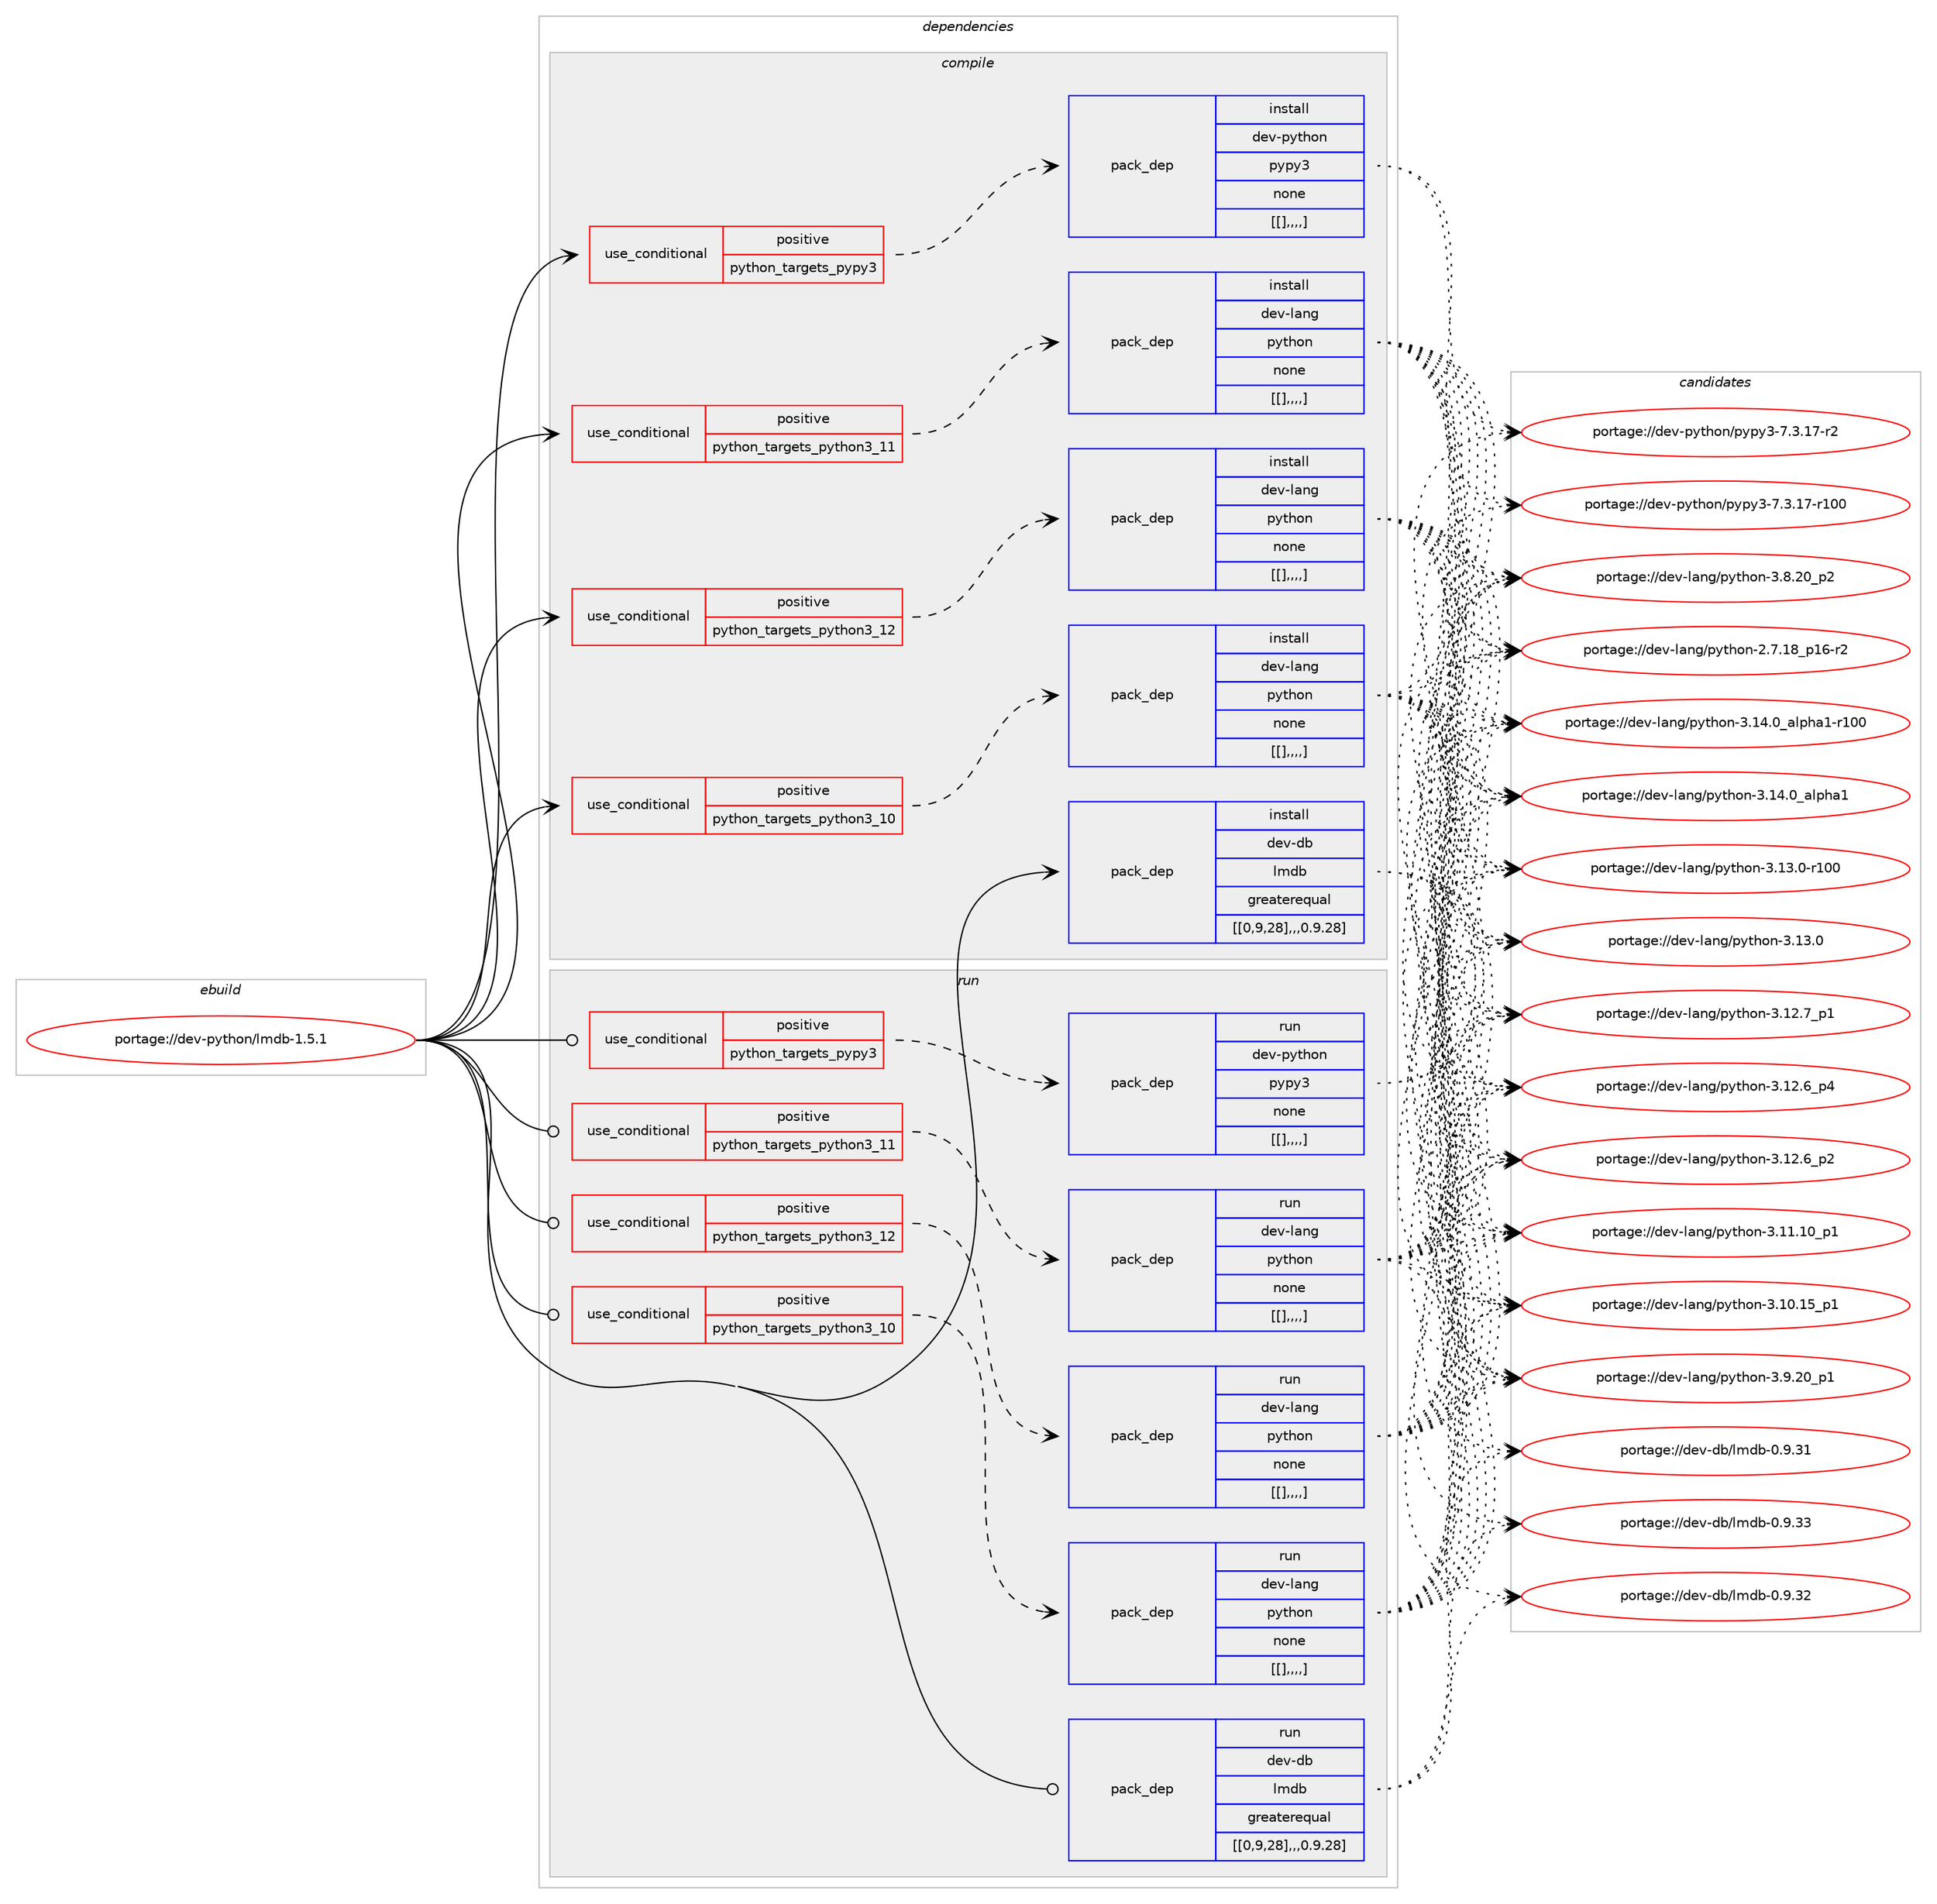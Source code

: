 digraph prolog {

# *************
# Graph options
# *************

newrank=true;
concentrate=true;
compound=true;
graph [rankdir=LR,fontname=Helvetica,fontsize=10,ranksep=1.5];#, ranksep=2.5, nodesep=0.2];
edge  [arrowhead=vee];
node  [fontname=Helvetica,fontsize=10];

# **********
# The ebuild
# **********

subgraph cluster_leftcol {
color=gray;
label=<<i>ebuild</i>>;
id [label="portage://dev-python/lmdb-1.5.1", color=red, width=4, href="../dev-python/lmdb-1.5.1.svg"];
}

# ****************
# The dependencies
# ****************

subgraph cluster_midcol {
color=gray;
label=<<i>dependencies</i>>;
subgraph cluster_compile {
fillcolor="#eeeeee";
style=filled;
label=<<i>compile</i>>;
subgraph cond36670 {
dependency155990 [label=<<TABLE BORDER="0" CELLBORDER="1" CELLSPACING="0" CELLPADDING="4"><TR><TD ROWSPAN="3" CELLPADDING="10">use_conditional</TD></TR><TR><TD>positive</TD></TR><TR><TD>python_targets_pypy3</TD></TR></TABLE>>, shape=none, color=red];
subgraph pack118001 {
dependency156012 [label=<<TABLE BORDER="0" CELLBORDER="1" CELLSPACING="0" CELLPADDING="4" WIDTH="220"><TR><TD ROWSPAN="6" CELLPADDING="30">pack_dep</TD></TR><TR><TD WIDTH="110">install</TD></TR><TR><TD>dev-python</TD></TR><TR><TD>pypy3</TD></TR><TR><TD>none</TD></TR><TR><TD>[[],,,,]</TD></TR></TABLE>>, shape=none, color=blue];
}
dependency155990:e -> dependency156012:w [weight=20,style="dashed",arrowhead="vee"];
}
id:e -> dependency155990:w [weight=20,style="solid",arrowhead="vee"];
subgraph cond36715 {
dependency156090 [label=<<TABLE BORDER="0" CELLBORDER="1" CELLSPACING="0" CELLPADDING="4"><TR><TD ROWSPAN="3" CELLPADDING="10">use_conditional</TD></TR><TR><TD>positive</TD></TR><TR><TD>python_targets_python3_10</TD></TR></TABLE>>, shape=none, color=red];
subgraph pack118055 {
dependency156093 [label=<<TABLE BORDER="0" CELLBORDER="1" CELLSPACING="0" CELLPADDING="4" WIDTH="220"><TR><TD ROWSPAN="6" CELLPADDING="30">pack_dep</TD></TR><TR><TD WIDTH="110">install</TD></TR><TR><TD>dev-lang</TD></TR><TR><TD>python</TD></TR><TR><TD>none</TD></TR><TR><TD>[[],,,,]</TD></TR></TABLE>>, shape=none, color=blue];
}
dependency156090:e -> dependency156093:w [weight=20,style="dashed",arrowhead="vee"];
}
id:e -> dependency156090:w [weight=20,style="solid",arrowhead="vee"];
subgraph cond36728 {
dependency156126 [label=<<TABLE BORDER="0" CELLBORDER="1" CELLSPACING="0" CELLPADDING="4"><TR><TD ROWSPAN="3" CELLPADDING="10">use_conditional</TD></TR><TR><TD>positive</TD></TR><TR><TD>python_targets_python3_11</TD></TR></TABLE>>, shape=none, color=red];
subgraph pack118073 {
dependency156130 [label=<<TABLE BORDER="0" CELLBORDER="1" CELLSPACING="0" CELLPADDING="4" WIDTH="220"><TR><TD ROWSPAN="6" CELLPADDING="30">pack_dep</TD></TR><TR><TD WIDTH="110">install</TD></TR><TR><TD>dev-lang</TD></TR><TR><TD>python</TD></TR><TR><TD>none</TD></TR><TR><TD>[[],,,,]</TD></TR></TABLE>>, shape=none, color=blue];
}
dependency156126:e -> dependency156130:w [weight=20,style="dashed",arrowhead="vee"];
}
id:e -> dependency156126:w [weight=20,style="solid",arrowhead="vee"];
subgraph cond36744 {
dependency156141 [label=<<TABLE BORDER="0" CELLBORDER="1" CELLSPACING="0" CELLPADDING="4"><TR><TD ROWSPAN="3" CELLPADDING="10">use_conditional</TD></TR><TR><TD>positive</TD></TR><TR><TD>python_targets_python3_12</TD></TR></TABLE>>, shape=none, color=red];
subgraph pack118088 {
dependency156164 [label=<<TABLE BORDER="0" CELLBORDER="1" CELLSPACING="0" CELLPADDING="4" WIDTH="220"><TR><TD ROWSPAN="6" CELLPADDING="30">pack_dep</TD></TR><TR><TD WIDTH="110">install</TD></TR><TR><TD>dev-lang</TD></TR><TR><TD>python</TD></TR><TR><TD>none</TD></TR><TR><TD>[[],,,,]</TD></TR></TABLE>>, shape=none, color=blue];
}
dependency156141:e -> dependency156164:w [weight=20,style="dashed",arrowhead="vee"];
}
id:e -> dependency156141:w [weight=20,style="solid",arrowhead="vee"];
subgraph pack118092 {
dependency156186 [label=<<TABLE BORDER="0" CELLBORDER="1" CELLSPACING="0" CELLPADDING="4" WIDTH="220"><TR><TD ROWSPAN="6" CELLPADDING="30">pack_dep</TD></TR><TR><TD WIDTH="110">install</TD></TR><TR><TD>dev-db</TD></TR><TR><TD>lmdb</TD></TR><TR><TD>greaterequal</TD></TR><TR><TD>[[0,9,28],,,0.9.28]</TD></TR></TABLE>>, shape=none, color=blue];
}
id:e -> dependency156186:w [weight=20,style="solid",arrowhead="vee"];
}
subgraph cluster_compileandrun {
fillcolor="#eeeeee";
style=filled;
label=<<i>compile and run</i>>;
}
subgraph cluster_run {
fillcolor="#eeeeee";
style=filled;
label=<<i>run</i>>;
subgraph cond36780 {
dependency156237 [label=<<TABLE BORDER="0" CELLBORDER="1" CELLSPACING="0" CELLPADDING="4"><TR><TD ROWSPAN="3" CELLPADDING="10">use_conditional</TD></TR><TR><TD>positive</TD></TR><TR><TD>python_targets_pypy3</TD></TR></TABLE>>, shape=none, color=red];
subgraph pack118141 {
dependency156248 [label=<<TABLE BORDER="0" CELLBORDER="1" CELLSPACING="0" CELLPADDING="4" WIDTH="220"><TR><TD ROWSPAN="6" CELLPADDING="30">pack_dep</TD></TR><TR><TD WIDTH="110">run</TD></TR><TR><TD>dev-python</TD></TR><TR><TD>pypy3</TD></TR><TR><TD>none</TD></TR><TR><TD>[[],,,,]</TD></TR></TABLE>>, shape=none, color=blue];
}
dependency156237:e -> dependency156248:w [weight=20,style="dashed",arrowhead="vee"];
}
id:e -> dependency156237:w [weight=20,style="solid",arrowhead="odot"];
subgraph cond36796 {
dependency156263 [label=<<TABLE BORDER="0" CELLBORDER="1" CELLSPACING="0" CELLPADDING="4"><TR><TD ROWSPAN="3" CELLPADDING="10">use_conditional</TD></TR><TR><TD>positive</TD></TR><TR><TD>python_targets_python3_10</TD></TR></TABLE>>, shape=none, color=red];
subgraph pack118152 {
dependency156276 [label=<<TABLE BORDER="0" CELLBORDER="1" CELLSPACING="0" CELLPADDING="4" WIDTH="220"><TR><TD ROWSPAN="6" CELLPADDING="30">pack_dep</TD></TR><TR><TD WIDTH="110">run</TD></TR><TR><TD>dev-lang</TD></TR><TR><TD>python</TD></TR><TR><TD>none</TD></TR><TR><TD>[[],,,,]</TD></TR></TABLE>>, shape=none, color=blue];
}
dependency156263:e -> dependency156276:w [weight=20,style="dashed",arrowhead="vee"];
}
id:e -> dependency156263:w [weight=20,style="solid",arrowhead="odot"];
subgraph cond36802 {
dependency156279 [label=<<TABLE BORDER="0" CELLBORDER="1" CELLSPACING="0" CELLPADDING="4"><TR><TD ROWSPAN="3" CELLPADDING="10">use_conditional</TD></TR><TR><TD>positive</TD></TR><TR><TD>python_targets_python3_11</TD></TR></TABLE>>, shape=none, color=red];
subgraph pack118162 {
dependency156281 [label=<<TABLE BORDER="0" CELLBORDER="1" CELLSPACING="0" CELLPADDING="4" WIDTH="220"><TR><TD ROWSPAN="6" CELLPADDING="30">pack_dep</TD></TR><TR><TD WIDTH="110">run</TD></TR><TR><TD>dev-lang</TD></TR><TR><TD>python</TD></TR><TR><TD>none</TD></TR><TR><TD>[[],,,,]</TD></TR></TABLE>>, shape=none, color=blue];
}
dependency156279:e -> dependency156281:w [weight=20,style="dashed",arrowhead="vee"];
}
id:e -> dependency156279:w [weight=20,style="solid",arrowhead="odot"];
subgraph cond36812 {
dependency156324 [label=<<TABLE BORDER="0" CELLBORDER="1" CELLSPACING="0" CELLPADDING="4"><TR><TD ROWSPAN="3" CELLPADDING="10">use_conditional</TD></TR><TR><TD>positive</TD></TR><TR><TD>python_targets_python3_12</TD></TR></TABLE>>, shape=none, color=red];
subgraph pack118195 {
dependency156371 [label=<<TABLE BORDER="0" CELLBORDER="1" CELLSPACING="0" CELLPADDING="4" WIDTH="220"><TR><TD ROWSPAN="6" CELLPADDING="30">pack_dep</TD></TR><TR><TD WIDTH="110">run</TD></TR><TR><TD>dev-lang</TD></TR><TR><TD>python</TD></TR><TR><TD>none</TD></TR><TR><TD>[[],,,,]</TD></TR></TABLE>>, shape=none, color=blue];
}
dependency156324:e -> dependency156371:w [weight=20,style="dashed",arrowhead="vee"];
}
id:e -> dependency156324:w [weight=20,style="solid",arrowhead="odot"];
subgraph pack118220 {
dependency156388 [label=<<TABLE BORDER="0" CELLBORDER="1" CELLSPACING="0" CELLPADDING="4" WIDTH="220"><TR><TD ROWSPAN="6" CELLPADDING="30">pack_dep</TD></TR><TR><TD WIDTH="110">run</TD></TR><TR><TD>dev-db</TD></TR><TR><TD>lmdb</TD></TR><TR><TD>greaterequal</TD></TR><TR><TD>[[0,9,28],,,0.9.28]</TD></TR></TABLE>>, shape=none, color=blue];
}
id:e -> dependency156388:w [weight=20,style="solid",arrowhead="odot"];
}
}

# **************
# The candidates
# **************

subgraph cluster_choices {
rank=same;
color=gray;
label=<<i>candidates</i>>;

subgraph choice118067 {
color=black;
nodesep=1;
choice100101118451121211161041111104711212111212151455546514649554511450 [label="portage://dev-python/pypy3-7.3.17-r2", color=red, width=4,href="../dev-python/pypy3-7.3.17-r2.svg"];
choice1001011184511212111610411111047112121112121514555465146495545114494848 [label="portage://dev-python/pypy3-7.3.17-r100", color=red, width=4,href="../dev-python/pypy3-7.3.17-r100.svg"];
dependency156012:e -> choice100101118451121211161041111104711212111212151455546514649554511450:w [style=dotted,weight="100"];
dependency156012:e -> choice1001011184511212111610411111047112121112121514555465146495545114494848:w [style=dotted,weight="100"];
}
subgraph choice118125 {
color=black;
nodesep=1;
choice100101118451089711010347112121116104111110455146495246489597108112104974945114494848 [label="portage://dev-lang/python-3.14.0_alpha1-r100", color=red, width=4,href="../dev-lang/python-3.14.0_alpha1-r100.svg"];
choice1001011184510897110103471121211161041111104551464952464895971081121049749 [label="portage://dev-lang/python-3.14.0_alpha1", color=red, width=4,href="../dev-lang/python-3.14.0_alpha1.svg"];
choice1001011184510897110103471121211161041111104551464951464845114494848 [label="portage://dev-lang/python-3.13.0-r100", color=red, width=4,href="../dev-lang/python-3.13.0-r100.svg"];
choice10010111845108971101034711212111610411111045514649514648 [label="portage://dev-lang/python-3.13.0", color=red, width=4,href="../dev-lang/python-3.13.0.svg"];
choice100101118451089711010347112121116104111110455146495046559511249 [label="portage://dev-lang/python-3.12.7_p1", color=red, width=4,href="../dev-lang/python-3.12.7_p1.svg"];
choice100101118451089711010347112121116104111110455146495046549511252 [label="portage://dev-lang/python-3.12.6_p4", color=red, width=4,href="../dev-lang/python-3.12.6_p4.svg"];
choice100101118451089711010347112121116104111110455146495046549511250 [label="portage://dev-lang/python-3.12.6_p2", color=red, width=4,href="../dev-lang/python-3.12.6_p2.svg"];
choice10010111845108971101034711212111610411111045514649494649489511249 [label="portage://dev-lang/python-3.11.10_p1", color=red, width=4,href="../dev-lang/python-3.11.10_p1.svg"];
choice10010111845108971101034711212111610411111045514649484649539511249 [label="portage://dev-lang/python-3.10.15_p1", color=red, width=4,href="../dev-lang/python-3.10.15_p1.svg"];
choice100101118451089711010347112121116104111110455146574650489511249 [label="portage://dev-lang/python-3.9.20_p1", color=red, width=4,href="../dev-lang/python-3.9.20_p1.svg"];
choice100101118451089711010347112121116104111110455146564650489511250 [label="portage://dev-lang/python-3.8.20_p2", color=red, width=4,href="../dev-lang/python-3.8.20_p2.svg"];
choice100101118451089711010347112121116104111110455046554649569511249544511450 [label="portage://dev-lang/python-2.7.18_p16-r2", color=red, width=4,href="../dev-lang/python-2.7.18_p16-r2.svg"];
dependency156093:e -> choice100101118451089711010347112121116104111110455146495246489597108112104974945114494848:w [style=dotted,weight="100"];
dependency156093:e -> choice1001011184510897110103471121211161041111104551464952464895971081121049749:w [style=dotted,weight="100"];
dependency156093:e -> choice1001011184510897110103471121211161041111104551464951464845114494848:w [style=dotted,weight="100"];
dependency156093:e -> choice10010111845108971101034711212111610411111045514649514648:w [style=dotted,weight="100"];
dependency156093:e -> choice100101118451089711010347112121116104111110455146495046559511249:w [style=dotted,weight="100"];
dependency156093:e -> choice100101118451089711010347112121116104111110455146495046549511252:w [style=dotted,weight="100"];
dependency156093:e -> choice100101118451089711010347112121116104111110455146495046549511250:w [style=dotted,weight="100"];
dependency156093:e -> choice10010111845108971101034711212111610411111045514649494649489511249:w [style=dotted,weight="100"];
dependency156093:e -> choice10010111845108971101034711212111610411111045514649484649539511249:w [style=dotted,weight="100"];
dependency156093:e -> choice100101118451089711010347112121116104111110455146574650489511249:w [style=dotted,weight="100"];
dependency156093:e -> choice100101118451089711010347112121116104111110455146564650489511250:w [style=dotted,weight="100"];
dependency156093:e -> choice100101118451089711010347112121116104111110455046554649569511249544511450:w [style=dotted,weight="100"];
}
subgraph choice118163 {
color=black;
nodesep=1;
choice100101118451089711010347112121116104111110455146495246489597108112104974945114494848 [label="portage://dev-lang/python-3.14.0_alpha1-r100", color=red, width=4,href="../dev-lang/python-3.14.0_alpha1-r100.svg"];
choice1001011184510897110103471121211161041111104551464952464895971081121049749 [label="portage://dev-lang/python-3.14.0_alpha1", color=red, width=4,href="../dev-lang/python-3.14.0_alpha1.svg"];
choice1001011184510897110103471121211161041111104551464951464845114494848 [label="portage://dev-lang/python-3.13.0-r100", color=red, width=4,href="../dev-lang/python-3.13.0-r100.svg"];
choice10010111845108971101034711212111610411111045514649514648 [label="portage://dev-lang/python-3.13.0", color=red, width=4,href="../dev-lang/python-3.13.0.svg"];
choice100101118451089711010347112121116104111110455146495046559511249 [label="portage://dev-lang/python-3.12.7_p1", color=red, width=4,href="../dev-lang/python-3.12.7_p1.svg"];
choice100101118451089711010347112121116104111110455146495046549511252 [label="portage://dev-lang/python-3.12.6_p4", color=red, width=4,href="../dev-lang/python-3.12.6_p4.svg"];
choice100101118451089711010347112121116104111110455146495046549511250 [label="portage://dev-lang/python-3.12.6_p2", color=red, width=4,href="../dev-lang/python-3.12.6_p2.svg"];
choice10010111845108971101034711212111610411111045514649494649489511249 [label="portage://dev-lang/python-3.11.10_p1", color=red, width=4,href="../dev-lang/python-3.11.10_p1.svg"];
choice10010111845108971101034711212111610411111045514649484649539511249 [label="portage://dev-lang/python-3.10.15_p1", color=red, width=4,href="../dev-lang/python-3.10.15_p1.svg"];
choice100101118451089711010347112121116104111110455146574650489511249 [label="portage://dev-lang/python-3.9.20_p1", color=red, width=4,href="../dev-lang/python-3.9.20_p1.svg"];
choice100101118451089711010347112121116104111110455146564650489511250 [label="portage://dev-lang/python-3.8.20_p2", color=red, width=4,href="../dev-lang/python-3.8.20_p2.svg"];
choice100101118451089711010347112121116104111110455046554649569511249544511450 [label="portage://dev-lang/python-2.7.18_p16-r2", color=red, width=4,href="../dev-lang/python-2.7.18_p16-r2.svg"];
dependency156130:e -> choice100101118451089711010347112121116104111110455146495246489597108112104974945114494848:w [style=dotted,weight="100"];
dependency156130:e -> choice1001011184510897110103471121211161041111104551464952464895971081121049749:w [style=dotted,weight="100"];
dependency156130:e -> choice1001011184510897110103471121211161041111104551464951464845114494848:w [style=dotted,weight="100"];
dependency156130:e -> choice10010111845108971101034711212111610411111045514649514648:w [style=dotted,weight="100"];
dependency156130:e -> choice100101118451089711010347112121116104111110455146495046559511249:w [style=dotted,weight="100"];
dependency156130:e -> choice100101118451089711010347112121116104111110455146495046549511252:w [style=dotted,weight="100"];
dependency156130:e -> choice100101118451089711010347112121116104111110455146495046549511250:w [style=dotted,weight="100"];
dependency156130:e -> choice10010111845108971101034711212111610411111045514649494649489511249:w [style=dotted,weight="100"];
dependency156130:e -> choice10010111845108971101034711212111610411111045514649484649539511249:w [style=dotted,weight="100"];
dependency156130:e -> choice100101118451089711010347112121116104111110455146574650489511249:w [style=dotted,weight="100"];
dependency156130:e -> choice100101118451089711010347112121116104111110455146564650489511250:w [style=dotted,weight="100"];
dependency156130:e -> choice100101118451089711010347112121116104111110455046554649569511249544511450:w [style=dotted,weight="100"];
}
subgraph choice118171 {
color=black;
nodesep=1;
choice100101118451089711010347112121116104111110455146495246489597108112104974945114494848 [label="portage://dev-lang/python-3.14.0_alpha1-r100", color=red, width=4,href="../dev-lang/python-3.14.0_alpha1-r100.svg"];
choice1001011184510897110103471121211161041111104551464952464895971081121049749 [label="portage://dev-lang/python-3.14.0_alpha1", color=red, width=4,href="../dev-lang/python-3.14.0_alpha1.svg"];
choice1001011184510897110103471121211161041111104551464951464845114494848 [label="portage://dev-lang/python-3.13.0-r100", color=red, width=4,href="../dev-lang/python-3.13.0-r100.svg"];
choice10010111845108971101034711212111610411111045514649514648 [label="portage://dev-lang/python-3.13.0", color=red, width=4,href="../dev-lang/python-3.13.0.svg"];
choice100101118451089711010347112121116104111110455146495046559511249 [label="portage://dev-lang/python-3.12.7_p1", color=red, width=4,href="../dev-lang/python-3.12.7_p1.svg"];
choice100101118451089711010347112121116104111110455146495046549511252 [label="portage://dev-lang/python-3.12.6_p4", color=red, width=4,href="../dev-lang/python-3.12.6_p4.svg"];
choice100101118451089711010347112121116104111110455146495046549511250 [label="portage://dev-lang/python-3.12.6_p2", color=red, width=4,href="../dev-lang/python-3.12.6_p2.svg"];
choice10010111845108971101034711212111610411111045514649494649489511249 [label="portage://dev-lang/python-3.11.10_p1", color=red, width=4,href="../dev-lang/python-3.11.10_p1.svg"];
choice10010111845108971101034711212111610411111045514649484649539511249 [label="portage://dev-lang/python-3.10.15_p1", color=red, width=4,href="../dev-lang/python-3.10.15_p1.svg"];
choice100101118451089711010347112121116104111110455146574650489511249 [label="portage://dev-lang/python-3.9.20_p1", color=red, width=4,href="../dev-lang/python-3.9.20_p1.svg"];
choice100101118451089711010347112121116104111110455146564650489511250 [label="portage://dev-lang/python-3.8.20_p2", color=red, width=4,href="../dev-lang/python-3.8.20_p2.svg"];
choice100101118451089711010347112121116104111110455046554649569511249544511450 [label="portage://dev-lang/python-2.7.18_p16-r2", color=red, width=4,href="../dev-lang/python-2.7.18_p16-r2.svg"];
dependency156164:e -> choice100101118451089711010347112121116104111110455146495246489597108112104974945114494848:w [style=dotted,weight="100"];
dependency156164:e -> choice1001011184510897110103471121211161041111104551464952464895971081121049749:w [style=dotted,weight="100"];
dependency156164:e -> choice1001011184510897110103471121211161041111104551464951464845114494848:w [style=dotted,weight="100"];
dependency156164:e -> choice10010111845108971101034711212111610411111045514649514648:w [style=dotted,weight="100"];
dependency156164:e -> choice100101118451089711010347112121116104111110455146495046559511249:w [style=dotted,weight="100"];
dependency156164:e -> choice100101118451089711010347112121116104111110455146495046549511252:w [style=dotted,weight="100"];
dependency156164:e -> choice100101118451089711010347112121116104111110455146495046549511250:w [style=dotted,weight="100"];
dependency156164:e -> choice10010111845108971101034711212111610411111045514649494649489511249:w [style=dotted,weight="100"];
dependency156164:e -> choice10010111845108971101034711212111610411111045514649484649539511249:w [style=dotted,weight="100"];
dependency156164:e -> choice100101118451089711010347112121116104111110455146574650489511249:w [style=dotted,weight="100"];
dependency156164:e -> choice100101118451089711010347112121116104111110455146564650489511250:w [style=dotted,weight="100"];
dependency156164:e -> choice100101118451089711010347112121116104111110455046554649569511249544511450:w [style=dotted,weight="100"];
}
subgraph choice118187 {
color=black;
nodesep=1;
choice1001011184510098471081091009845484657465151 [label="portage://dev-db/lmdb-0.9.33", color=red, width=4,href="../dev-db/lmdb-0.9.33.svg"];
choice1001011184510098471081091009845484657465150 [label="portage://dev-db/lmdb-0.9.32", color=red, width=4,href="../dev-db/lmdb-0.9.32.svg"];
choice1001011184510098471081091009845484657465149 [label="portage://dev-db/lmdb-0.9.31", color=red, width=4,href="../dev-db/lmdb-0.9.31.svg"];
dependency156186:e -> choice1001011184510098471081091009845484657465151:w [style=dotted,weight="100"];
dependency156186:e -> choice1001011184510098471081091009845484657465150:w [style=dotted,weight="100"];
dependency156186:e -> choice1001011184510098471081091009845484657465149:w [style=dotted,weight="100"];
}
subgraph choice118198 {
color=black;
nodesep=1;
choice100101118451121211161041111104711212111212151455546514649554511450 [label="portage://dev-python/pypy3-7.3.17-r2", color=red, width=4,href="../dev-python/pypy3-7.3.17-r2.svg"];
choice1001011184511212111610411111047112121112121514555465146495545114494848 [label="portage://dev-python/pypy3-7.3.17-r100", color=red, width=4,href="../dev-python/pypy3-7.3.17-r100.svg"];
dependency156248:e -> choice100101118451121211161041111104711212111212151455546514649554511450:w [style=dotted,weight="100"];
dependency156248:e -> choice1001011184511212111610411111047112121112121514555465146495545114494848:w [style=dotted,weight="100"];
}
subgraph choice118203 {
color=black;
nodesep=1;
choice100101118451089711010347112121116104111110455146495246489597108112104974945114494848 [label="portage://dev-lang/python-3.14.0_alpha1-r100", color=red, width=4,href="../dev-lang/python-3.14.0_alpha1-r100.svg"];
choice1001011184510897110103471121211161041111104551464952464895971081121049749 [label="portage://dev-lang/python-3.14.0_alpha1", color=red, width=4,href="../dev-lang/python-3.14.0_alpha1.svg"];
choice1001011184510897110103471121211161041111104551464951464845114494848 [label="portage://dev-lang/python-3.13.0-r100", color=red, width=4,href="../dev-lang/python-3.13.0-r100.svg"];
choice10010111845108971101034711212111610411111045514649514648 [label="portage://dev-lang/python-3.13.0", color=red, width=4,href="../dev-lang/python-3.13.0.svg"];
choice100101118451089711010347112121116104111110455146495046559511249 [label="portage://dev-lang/python-3.12.7_p1", color=red, width=4,href="../dev-lang/python-3.12.7_p1.svg"];
choice100101118451089711010347112121116104111110455146495046549511252 [label="portage://dev-lang/python-3.12.6_p4", color=red, width=4,href="../dev-lang/python-3.12.6_p4.svg"];
choice100101118451089711010347112121116104111110455146495046549511250 [label="portage://dev-lang/python-3.12.6_p2", color=red, width=4,href="../dev-lang/python-3.12.6_p2.svg"];
choice10010111845108971101034711212111610411111045514649494649489511249 [label="portage://dev-lang/python-3.11.10_p1", color=red, width=4,href="../dev-lang/python-3.11.10_p1.svg"];
choice10010111845108971101034711212111610411111045514649484649539511249 [label="portage://dev-lang/python-3.10.15_p1", color=red, width=4,href="../dev-lang/python-3.10.15_p1.svg"];
choice100101118451089711010347112121116104111110455146574650489511249 [label="portage://dev-lang/python-3.9.20_p1", color=red, width=4,href="../dev-lang/python-3.9.20_p1.svg"];
choice100101118451089711010347112121116104111110455146564650489511250 [label="portage://dev-lang/python-3.8.20_p2", color=red, width=4,href="../dev-lang/python-3.8.20_p2.svg"];
choice100101118451089711010347112121116104111110455046554649569511249544511450 [label="portage://dev-lang/python-2.7.18_p16-r2", color=red, width=4,href="../dev-lang/python-2.7.18_p16-r2.svg"];
dependency156276:e -> choice100101118451089711010347112121116104111110455146495246489597108112104974945114494848:w [style=dotted,weight="100"];
dependency156276:e -> choice1001011184510897110103471121211161041111104551464952464895971081121049749:w [style=dotted,weight="100"];
dependency156276:e -> choice1001011184510897110103471121211161041111104551464951464845114494848:w [style=dotted,weight="100"];
dependency156276:e -> choice10010111845108971101034711212111610411111045514649514648:w [style=dotted,weight="100"];
dependency156276:e -> choice100101118451089711010347112121116104111110455146495046559511249:w [style=dotted,weight="100"];
dependency156276:e -> choice100101118451089711010347112121116104111110455146495046549511252:w [style=dotted,weight="100"];
dependency156276:e -> choice100101118451089711010347112121116104111110455146495046549511250:w [style=dotted,weight="100"];
dependency156276:e -> choice10010111845108971101034711212111610411111045514649494649489511249:w [style=dotted,weight="100"];
dependency156276:e -> choice10010111845108971101034711212111610411111045514649484649539511249:w [style=dotted,weight="100"];
dependency156276:e -> choice100101118451089711010347112121116104111110455146574650489511249:w [style=dotted,weight="100"];
dependency156276:e -> choice100101118451089711010347112121116104111110455146564650489511250:w [style=dotted,weight="100"];
dependency156276:e -> choice100101118451089711010347112121116104111110455046554649569511249544511450:w [style=dotted,weight="100"];
}
subgraph choice118225 {
color=black;
nodesep=1;
choice100101118451089711010347112121116104111110455146495246489597108112104974945114494848 [label="portage://dev-lang/python-3.14.0_alpha1-r100", color=red, width=4,href="../dev-lang/python-3.14.0_alpha1-r100.svg"];
choice1001011184510897110103471121211161041111104551464952464895971081121049749 [label="portage://dev-lang/python-3.14.0_alpha1", color=red, width=4,href="../dev-lang/python-3.14.0_alpha1.svg"];
choice1001011184510897110103471121211161041111104551464951464845114494848 [label="portage://dev-lang/python-3.13.0-r100", color=red, width=4,href="../dev-lang/python-3.13.0-r100.svg"];
choice10010111845108971101034711212111610411111045514649514648 [label="portage://dev-lang/python-3.13.0", color=red, width=4,href="../dev-lang/python-3.13.0.svg"];
choice100101118451089711010347112121116104111110455146495046559511249 [label="portage://dev-lang/python-3.12.7_p1", color=red, width=4,href="../dev-lang/python-3.12.7_p1.svg"];
choice100101118451089711010347112121116104111110455146495046549511252 [label="portage://dev-lang/python-3.12.6_p4", color=red, width=4,href="../dev-lang/python-3.12.6_p4.svg"];
choice100101118451089711010347112121116104111110455146495046549511250 [label="portage://dev-lang/python-3.12.6_p2", color=red, width=4,href="../dev-lang/python-3.12.6_p2.svg"];
choice10010111845108971101034711212111610411111045514649494649489511249 [label="portage://dev-lang/python-3.11.10_p1", color=red, width=4,href="../dev-lang/python-3.11.10_p1.svg"];
choice10010111845108971101034711212111610411111045514649484649539511249 [label="portage://dev-lang/python-3.10.15_p1", color=red, width=4,href="../dev-lang/python-3.10.15_p1.svg"];
choice100101118451089711010347112121116104111110455146574650489511249 [label="portage://dev-lang/python-3.9.20_p1", color=red, width=4,href="../dev-lang/python-3.9.20_p1.svg"];
choice100101118451089711010347112121116104111110455146564650489511250 [label="portage://dev-lang/python-3.8.20_p2", color=red, width=4,href="../dev-lang/python-3.8.20_p2.svg"];
choice100101118451089711010347112121116104111110455046554649569511249544511450 [label="portage://dev-lang/python-2.7.18_p16-r2", color=red, width=4,href="../dev-lang/python-2.7.18_p16-r2.svg"];
dependency156281:e -> choice100101118451089711010347112121116104111110455146495246489597108112104974945114494848:w [style=dotted,weight="100"];
dependency156281:e -> choice1001011184510897110103471121211161041111104551464952464895971081121049749:w [style=dotted,weight="100"];
dependency156281:e -> choice1001011184510897110103471121211161041111104551464951464845114494848:w [style=dotted,weight="100"];
dependency156281:e -> choice10010111845108971101034711212111610411111045514649514648:w [style=dotted,weight="100"];
dependency156281:e -> choice100101118451089711010347112121116104111110455146495046559511249:w [style=dotted,weight="100"];
dependency156281:e -> choice100101118451089711010347112121116104111110455146495046549511252:w [style=dotted,weight="100"];
dependency156281:e -> choice100101118451089711010347112121116104111110455146495046549511250:w [style=dotted,weight="100"];
dependency156281:e -> choice10010111845108971101034711212111610411111045514649494649489511249:w [style=dotted,weight="100"];
dependency156281:e -> choice10010111845108971101034711212111610411111045514649484649539511249:w [style=dotted,weight="100"];
dependency156281:e -> choice100101118451089711010347112121116104111110455146574650489511249:w [style=dotted,weight="100"];
dependency156281:e -> choice100101118451089711010347112121116104111110455146564650489511250:w [style=dotted,weight="100"];
dependency156281:e -> choice100101118451089711010347112121116104111110455046554649569511249544511450:w [style=dotted,weight="100"];
}
subgraph choice118236 {
color=black;
nodesep=1;
choice100101118451089711010347112121116104111110455146495246489597108112104974945114494848 [label="portage://dev-lang/python-3.14.0_alpha1-r100", color=red, width=4,href="../dev-lang/python-3.14.0_alpha1-r100.svg"];
choice1001011184510897110103471121211161041111104551464952464895971081121049749 [label="portage://dev-lang/python-3.14.0_alpha1", color=red, width=4,href="../dev-lang/python-3.14.0_alpha1.svg"];
choice1001011184510897110103471121211161041111104551464951464845114494848 [label="portage://dev-lang/python-3.13.0-r100", color=red, width=4,href="../dev-lang/python-3.13.0-r100.svg"];
choice10010111845108971101034711212111610411111045514649514648 [label="portage://dev-lang/python-3.13.0", color=red, width=4,href="../dev-lang/python-3.13.0.svg"];
choice100101118451089711010347112121116104111110455146495046559511249 [label="portage://dev-lang/python-3.12.7_p1", color=red, width=4,href="../dev-lang/python-3.12.7_p1.svg"];
choice100101118451089711010347112121116104111110455146495046549511252 [label="portage://dev-lang/python-3.12.6_p4", color=red, width=4,href="../dev-lang/python-3.12.6_p4.svg"];
choice100101118451089711010347112121116104111110455146495046549511250 [label="portage://dev-lang/python-3.12.6_p2", color=red, width=4,href="../dev-lang/python-3.12.6_p2.svg"];
choice10010111845108971101034711212111610411111045514649494649489511249 [label="portage://dev-lang/python-3.11.10_p1", color=red, width=4,href="../dev-lang/python-3.11.10_p1.svg"];
choice10010111845108971101034711212111610411111045514649484649539511249 [label="portage://dev-lang/python-3.10.15_p1", color=red, width=4,href="../dev-lang/python-3.10.15_p1.svg"];
choice100101118451089711010347112121116104111110455146574650489511249 [label="portage://dev-lang/python-3.9.20_p1", color=red, width=4,href="../dev-lang/python-3.9.20_p1.svg"];
choice100101118451089711010347112121116104111110455146564650489511250 [label="portage://dev-lang/python-3.8.20_p2", color=red, width=4,href="../dev-lang/python-3.8.20_p2.svg"];
choice100101118451089711010347112121116104111110455046554649569511249544511450 [label="portage://dev-lang/python-2.7.18_p16-r2", color=red, width=4,href="../dev-lang/python-2.7.18_p16-r2.svg"];
dependency156371:e -> choice100101118451089711010347112121116104111110455146495246489597108112104974945114494848:w [style=dotted,weight="100"];
dependency156371:e -> choice1001011184510897110103471121211161041111104551464952464895971081121049749:w [style=dotted,weight="100"];
dependency156371:e -> choice1001011184510897110103471121211161041111104551464951464845114494848:w [style=dotted,weight="100"];
dependency156371:e -> choice10010111845108971101034711212111610411111045514649514648:w [style=dotted,weight="100"];
dependency156371:e -> choice100101118451089711010347112121116104111110455146495046559511249:w [style=dotted,weight="100"];
dependency156371:e -> choice100101118451089711010347112121116104111110455146495046549511252:w [style=dotted,weight="100"];
dependency156371:e -> choice100101118451089711010347112121116104111110455146495046549511250:w [style=dotted,weight="100"];
dependency156371:e -> choice10010111845108971101034711212111610411111045514649494649489511249:w [style=dotted,weight="100"];
dependency156371:e -> choice10010111845108971101034711212111610411111045514649484649539511249:w [style=dotted,weight="100"];
dependency156371:e -> choice100101118451089711010347112121116104111110455146574650489511249:w [style=dotted,weight="100"];
dependency156371:e -> choice100101118451089711010347112121116104111110455146564650489511250:w [style=dotted,weight="100"];
dependency156371:e -> choice100101118451089711010347112121116104111110455046554649569511249544511450:w [style=dotted,weight="100"];
}
subgraph choice118249 {
color=black;
nodesep=1;
choice1001011184510098471081091009845484657465151 [label="portage://dev-db/lmdb-0.9.33", color=red, width=4,href="../dev-db/lmdb-0.9.33.svg"];
choice1001011184510098471081091009845484657465150 [label="portage://dev-db/lmdb-0.9.32", color=red, width=4,href="../dev-db/lmdb-0.9.32.svg"];
choice1001011184510098471081091009845484657465149 [label="portage://dev-db/lmdb-0.9.31", color=red, width=4,href="../dev-db/lmdb-0.9.31.svg"];
dependency156388:e -> choice1001011184510098471081091009845484657465151:w [style=dotted,weight="100"];
dependency156388:e -> choice1001011184510098471081091009845484657465150:w [style=dotted,weight="100"];
dependency156388:e -> choice1001011184510098471081091009845484657465149:w [style=dotted,weight="100"];
}
}

}
